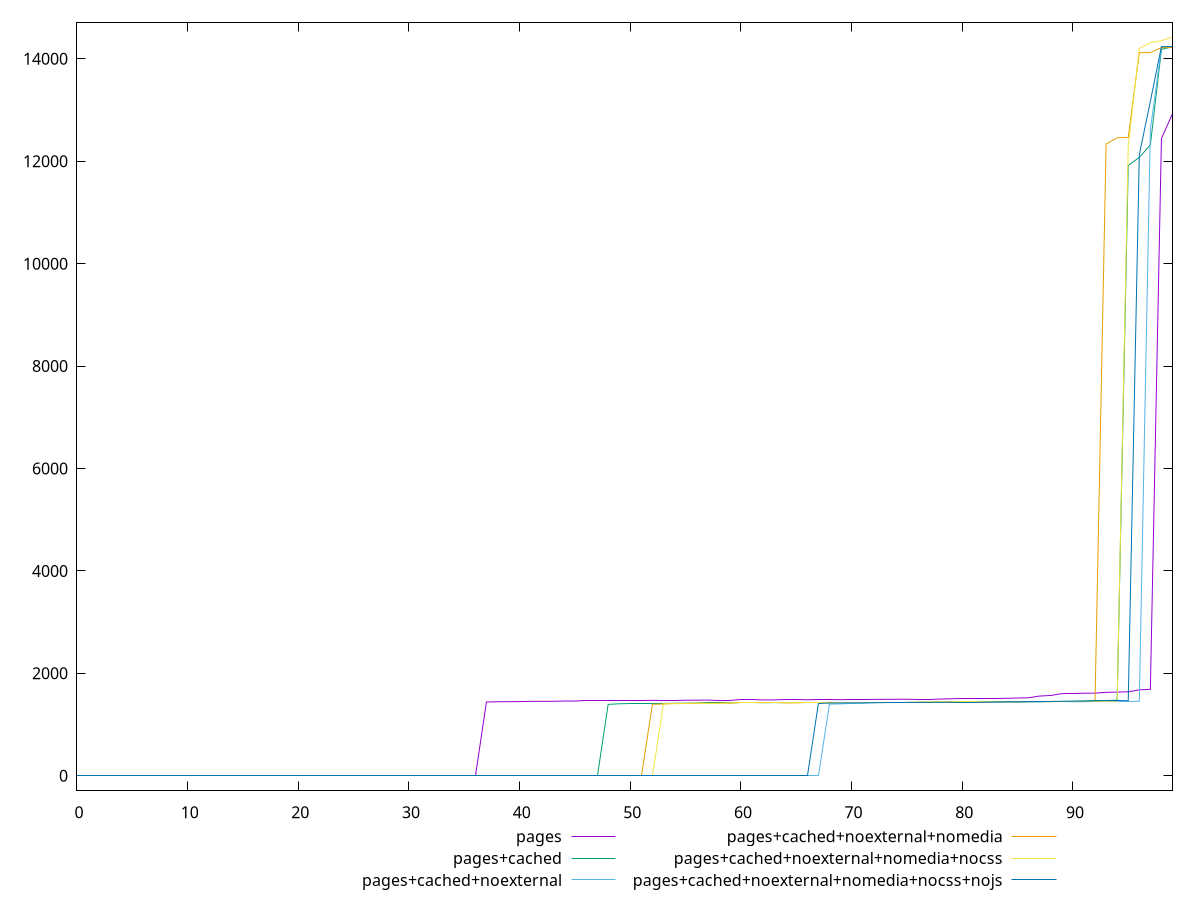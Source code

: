 reset

$pages <<EOF
0 0
1 0
2 0
3 0
4 0
5 0
6 0
7 0
8 0
9 0
10 0
11 0
12 0
13 0
14 0
15 0
16 0
17 0
18 0
19 0
20 0
21 0
22 0
23 0
24 0
25 0
26 0
27 0
28 0
29 0
30 0
31 0
32 0
33 0
34 0
35 0
36 0
37 1441
38 1445
39 1447
40 1448
41 1453
42 1454
43 1455
44 1459
45 1460
46 1463
47 1463
48 1470
49 1471
50 1471
51 1471
52 1473
53 1474
54 1474
55 1475
56 1477
57 1478
58 1479
59 1479
60 1480
61 1480
62 1481
63 1482
64 1483
65 1483
66 1484
67 1485
68 1485
69 1486
70 1487
71 1487
72 1492
73 1493
74 1494
75 1495
76 1497
77 1497
78 1498
79 1504
80 1506
81 1506
82 1507
83 1507
84 1513
85 1519
86 1524
87 1557
88 1568
89 1604
90 1607
91 1612
92 1614
93 1629
94 1635
95 1639
96 1678
97 1689
98 12444
99 12928
EOF

$pagesCached <<EOF
0 0
1 0
2 0
3 0
4 0
5 0
6 0
7 0
8 0
9 0
10 0
11 0
12 0
13 0
14 0
15 0
16 0
17 0
18 0
19 0
20 0
21 0
22 0
23 0
24 0
25 0
26 0
27 0
28 0
29 0
30 0
31 0
32 0
33 0
34 0
35 0
36 0
37 0
38 0
39 0
40 0
41 0
42 0
43 0
44 0
45 0
46 0
47 0
48 1394
49 1406
50 1408
51 1408
52 1411
53 1413
54 1415
55 1417
56 1418
57 1422
58 1422
59 1424
60 1426
61 1426
62 1428
63 1429
64 1430
65 1431
66 1431
67 1431
68 1432
69 1432
70 1432
71 1432
72 1435
73 1435
74 1435
75 1436
76 1436
77 1437
78 1438
79 1439
80 1440
81 1441
82 1442
83 1444
84 1445
85 1448
86 1449
87 1449
88 1451
89 1452
90 1455
91 1460
92 1461
93 1461
94 1477
95 11920
96 12075
97 12319
98 14185
99 14235
EOF

$pagesCachedNoexternal <<EOF
0 0
1 0
2 0
3 0
4 0
5 0
6 0
7 0
8 0
9 0
10 0
11 0
12 0
13 0
14 0
15 0
16 0
17 0
18 0
19 0
20 0
21 0
22 0
23 0
24 0
25 0
26 0
27 0
28 0
29 0
30 0
31 0
32 0
33 0
34 0
35 0
36 0
37 0
38 0
39 0
40 0
41 0
42 0
43 0
44 0
45 0
46 0
47 0
48 0
49 0
50 0
51 0
52 0
53 0
54 0
55 0
56 0
57 0
58 0
59 0
60 0
61 0
62 0
63 0
64 0
65 0
66 0
67 0
68 1399
69 1404
70 1413
71 1417
72 1427
73 1431
74 1432
75 1432
76 1434
77 1435
78 1435
79 1435
80 1435
81 1435
82 1438
83 1438
84 1438
85 1438
86 1439
87 1440
88 1443
89 1443
90 1445
91 1446
92 1449
93 1449
94 1451
95 1452
96 1453
97 12624
98 14215
99 14244
EOF

$pagesCachedNoexternalNomedia <<EOF
0 0
1 0
2 0
3 0
4 0
5 0
6 0
7 0
8 0
9 0
10 0
11 0
12 0
13 0
14 0
15 0
16 0
17 0
18 0
19 0
20 0
21 0
22 0
23 0
24 0
25 0
26 0
27 0
28 0
29 0
30 0
31 0
32 0
33 0
34 0
35 0
36 0
37 0
38 0
39 0
40 0
41 0
42 0
43 0
44 0
45 0
46 0
47 0
48 0
49 0
50 0
51 0
52 1396
53 1401
54 1413
55 1414
56 1415
57 1417
58 1418
59 1420
60 1422
61 1422
62 1422
63 1422
64 1423
65 1424
66 1425
67 1425
68 1426
69 1429
70 1429
71 1430
72 1430
73 1432
74 1433
75 1433
76 1434
77 1435
78 1436
79 1439
80 1440
81 1440
82 1441
83 1443
84 1443
85 1444
86 1447
87 1447
88 1448
89 1449
90 1449
91 1450
92 1451
93 12335
94 12460
95 12464
96 14121
97 14122
98 14219
99 14221
EOF

$pagesCachedNoexternalNomediaNocss <<EOF
0 0
1 0
2 0
3 0
4 0
5 0
6 0
7 0
8 0
9 0
10 0
11 0
12 0
13 0
14 0
15 0
16 0
17 0
18 0
19 0
20 0
21 0
22 0
23 0
24 0
25 0
26 0
27 0
28 0
29 0
30 0
31 0
32 0
33 0
34 0
35 0
36 0
37 0
38 0
39 0
40 0
41 0
42 0
43 0
44 0
45 0
46 0
47 0
48 0
49 0
50 0
51 0
52 0
53 1406
54 1407
55 1414
56 1417
57 1420
58 1420
59 1421
60 1424
61 1424
62 1426
63 1430
64 1430
65 1430
66 1431
67 1431
68 1434
69 1435
70 1435
71 1436
72 1436
73 1436
74 1437
75 1437
76 1439
77 1442
78 1443
79 1443
80 1444
81 1444
82 1444
83 1445
84 1446
85 1447
86 1448
87 1449
88 1450
89 1451
90 1454
91 1454
92 1454
93 1456
94 1458
95 12293
96 14203
97 14318
98 14355
99 14425
EOF

$pagesCachedNoexternalNomediaNocssNojs <<EOF
0 0
1 0
2 0
3 0
4 0
5 0
6 0
7 0
8 0
9 0
10 0
11 0
12 0
13 0
14 0
15 0
16 0
17 0
18 0
19 0
20 0
21 0
22 0
23 0
24 0
25 0
26 0
27 0
28 0
29 0
30 0
31 0
32 0
33 0
34 0
35 0
36 0
37 0
38 0
39 0
40 0
41 0
42 0
43 0
44 0
45 0
46 0
47 0
48 0
49 0
50 0
51 0
52 0
53 0
54 0
55 0
56 0
57 0
58 0
59 0
60 0
61 0
62 0
63 0
64 0
65 0
66 0
67 1411
68 1421
69 1422
70 1423
71 1425
72 1427
73 1429
74 1431
75 1432
76 1433
77 1434
78 1435
79 1436
80 1437
81 1437
82 1439
83 1441
84 1446
85 1447
86 1449
87 1450
88 1450
89 1454
90 1456
91 1458
92 1462
93 1464
94 1464
95 1465
96 12129
97 13169
98 14238
99 14240
EOF

set key outside below
set xrange [0:99]
set yrange [-288.5:14713.5]
set trange [-288.5:14713.5]
set terminal svg size 640, 600 enhanced background rgb 'white'
set output "reprap/uses-rel-preload/comparison/sorted/all_raw.svg"

plot $pages title "pages" with line, \
     $pagesCached title "pages+cached" with line, \
     $pagesCachedNoexternal title "pages+cached+noexternal" with line, \
     $pagesCachedNoexternalNomedia title "pages+cached+noexternal+nomedia" with line, \
     $pagesCachedNoexternalNomediaNocss title "pages+cached+noexternal+nomedia+nocss" with line, \
     $pagesCachedNoexternalNomediaNocssNojs title "pages+cached+noexternal+nomedia+nocss+nojs" with line

reset
